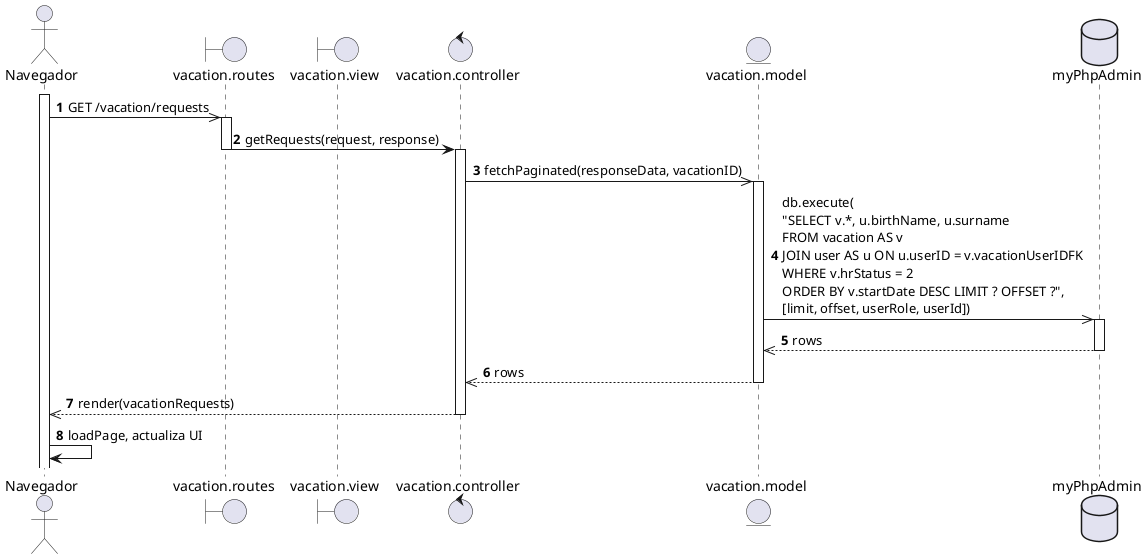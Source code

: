@startuml CU023 - SuperAdmin consulta solicitudes de vacaciones de colaborador - Diagrama de secuencia
actor Navegador
boundary "vacation.routes" as Routes
boundary "vacation.view" as View
control "vacation.controller" as Controller
entity "vacation.model" as Model
database "myPhpAdmin" as DB

autonumber

' El Navegador envía la petición AJAX para registrar la respuesta a la ausencia
activate Navegador
Navegador ->> Routes: GET /vacation/requests

activate Routes
Routes -> Controller: getRequests(request, response)
deactivate Routes
activate Controller

' El controlador invoca al modelo para actualizar la respuesta de la ausencia
Controller ->> Model: fetchPaginated(responseData, vacationID)
activate Model

' El modelo ejecuta la consulta en la base de datos
Model ->> DB: db.execute(\n"SELECT v.*, u.birthName, u.surname\nFROM vacation AS v\nJOIN user AS u ON u.userID = v.vacationUserIDFK\nWHERE v.hrStatus = 2\nORDER BY v.startDate DESC LIMIT ? OFFSET ?",\n[limit, offset, userRole, userId])
activate DB
DB -->> Model: rows
deactivate DB

Model -->> Controller: rows
deactivate Model

' El controlador procesa el resultado y prepara la respuesta para la vista (AJAX JSON o fragmento HTML)
Controller -->> Navegador: render(vacationRequests)
deactivate Controller


' El Navegador procesa la respuesta y actualiza la interfaz
Navegador -> Navegador: loadPage, actualiza UI

@enduml